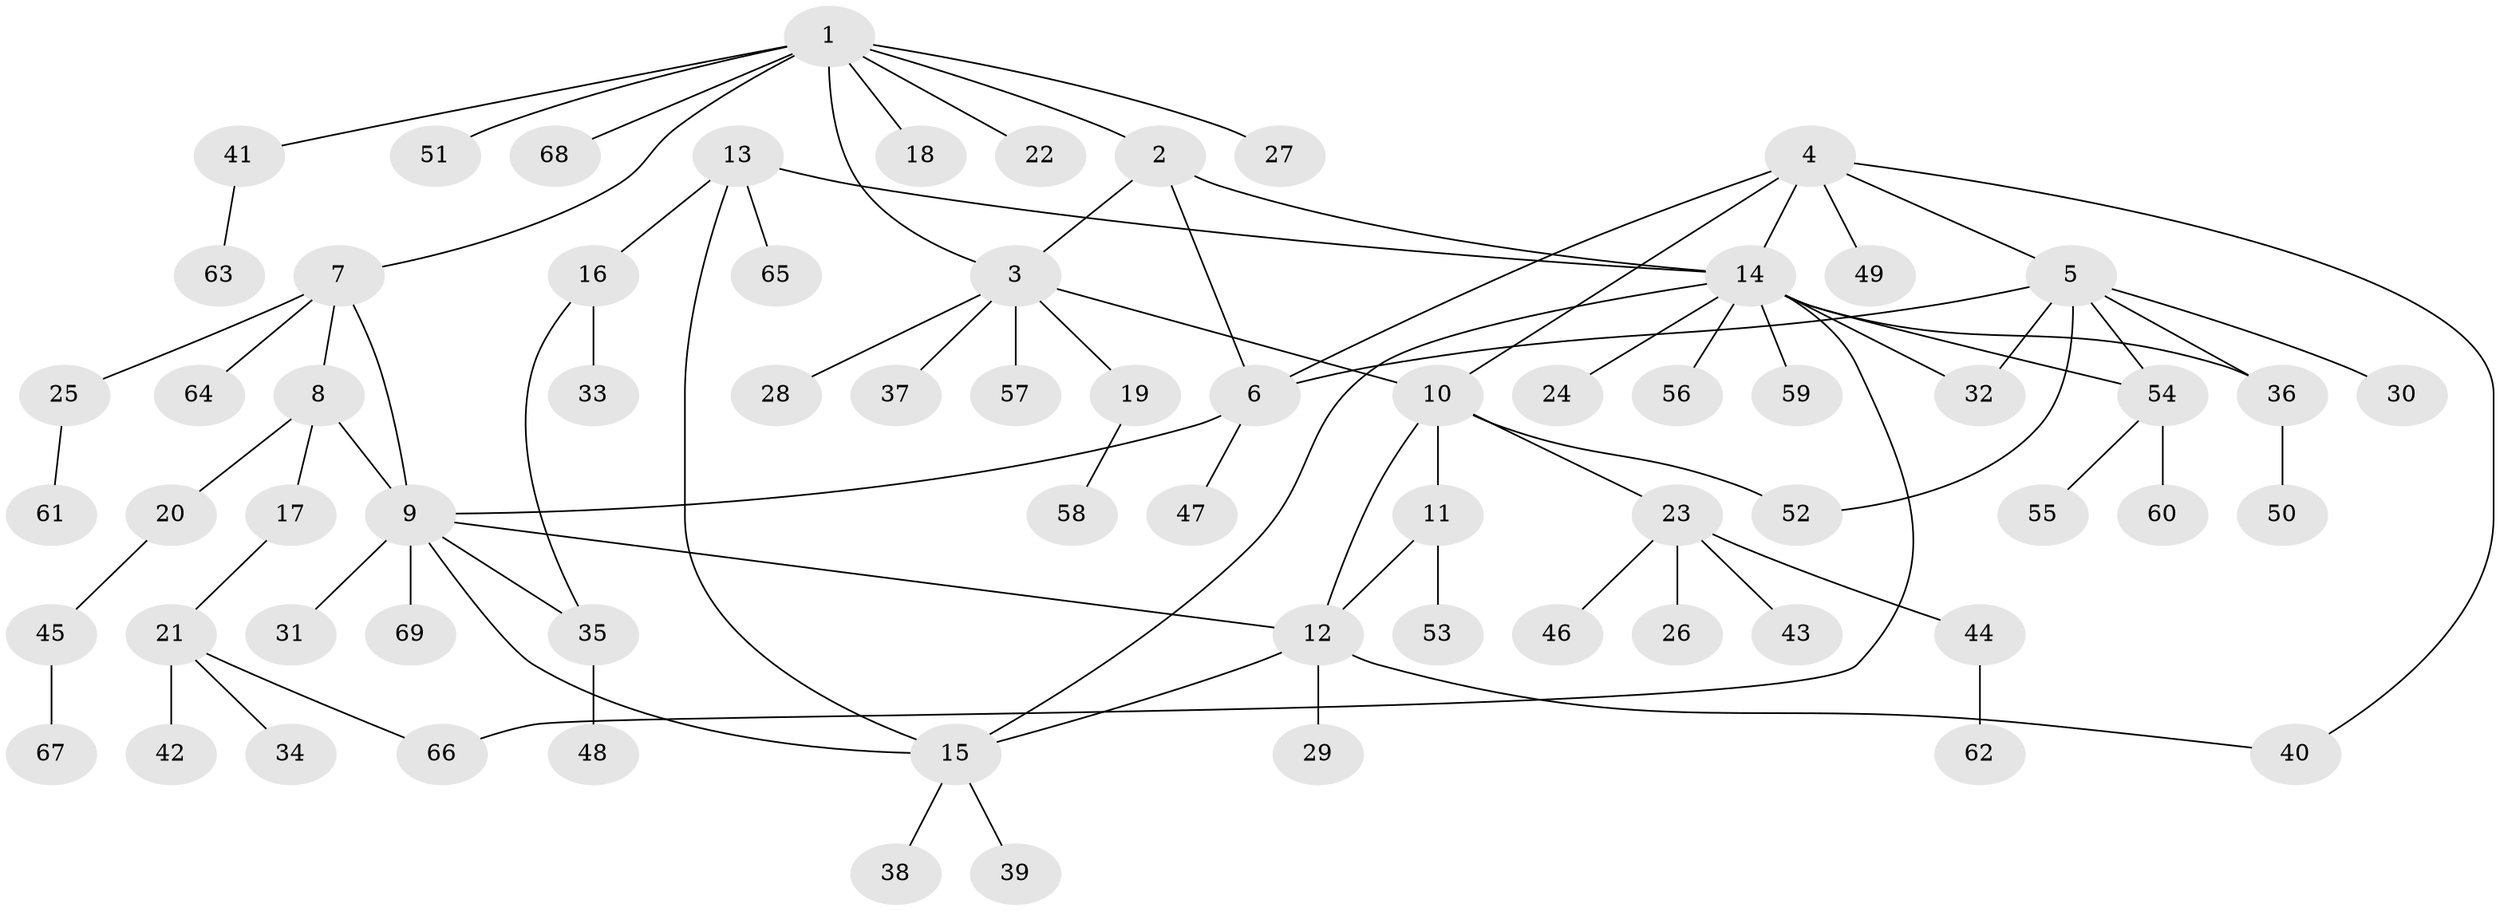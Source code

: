 // coarse degree distribution, {11: 0.02127659574468085, 8: 0.0425531914893617, 5: 0.0425531914893617, 6: 0.02127659574468085, 4: 0.0851063829787234, 7: 0.02127659574468085, 1: 0.5957446808510638, 3: 0.0425531914893617, 12: 0.02127659574468085, 2: 0.10638297872340426}
// Generated by graph-tools (version 1.1) at 2025/52/02/27/25 19:52:18]
// undirected, 69 vertices, 86 edges
graph export_dot {
graph [start="1"]
  node [color=gray90,style=filled];
  1;
  2;
  3;
  4;
  5;
  6;
  7;
  8;
  9;
  10;
  11;
  12;
  13;
  14;
  15;
  16;
  17;
  18;
  19;
  20;
  21;
  22;
  23;
  24;
  25;
  26;
  27;
  28;
  29;
  30;
  31;
  32;
  33;
  34;
  35;
  36;
  37;
  38;
  39;
  40;
  41;
  42;
  43;
  44;
  45;
  46;
  47;
  48;
  49;
  50;
  51;
  52;
  53;
  54;
  55;
  56;
  57;
  58;
  59;
  60;
  61;
  62;
  63;
  64;
  65;
  66;
  67;
  68;
  69;
  1 -- 2;
  1 -- 3;
  1 -- 7;
  1 -- 18;
  1 -- 22;
  1 -- 27;
  1 -- 41;
  1 -- 51;
  1 -- 68;
  2 -- 3;
  2 -- 6;
  2 -- 14;
  3 -- 10;
  3 -- 19;
  3 -- 28;
  3 -- 37;
  3 -- 57;
  4 -- 5;
  4 -- 6;
  4 -- 10;
  4 -- 14;
  4 -- 40;
  4 -- 49;
  5 -- 6;
  5 -- 30;
  5 -- 32;
  5 -- 36;
  5 -- 52;
  5 -- 54;
  6 -- 9;
  6 -- 47;
  7 -- 8;
  7 -- 9;
  7 -- 25;
  7 -- 64;
  8 -- 9;
  8 -- 17;
  8 -- 20;
  9 -- 12;
  9 -- 15;
  9 -- 31;
  9 -- 35;
  9 -- 69;
  10 -- 11;
  10 -- 12;
  10 -- 23;
  10 -- 52;
  11 -- 12;
  11 -- 53;
  12 -- 15;
  12 -- 29;
  12 -- 40;
  13 -- 14;
  13 -- 15;
  13 -- 16;
  13 -- 65;
  14 -- 15;
  14 -- 24;
  14 -- 32;
  14 -- 36;
  14 -- 54;
  14 -- 56;
  14 -- 59;
  14 -- 66;
  15 -- 38;
  15 -- 39;
  16 -- 33;
  16 -- 35;
  17 -- 21;
  19 -- 58;
  20 -- 45;
  21 -- 34;
  21 -- 42;
  21 -- 66;
  23 -- 26;
  23 -- 43;
  23 -- 44;
  23 -- 46;
  25 -- 61;
  35 -- 48;
  36 -- 50;
  41 -- 63;
  44 -- 62;
  45 -- 67;
  54 -- 55;
  54 -- 60;
}
